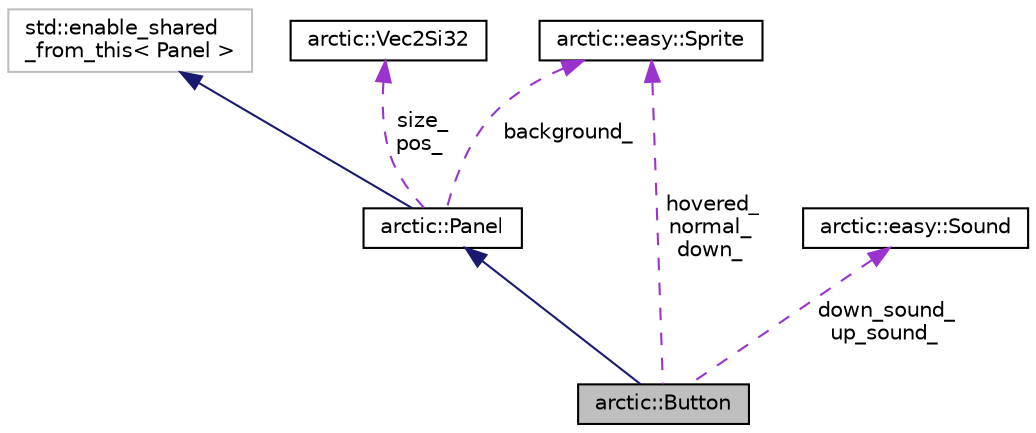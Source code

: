 digraph "arctic::Button"
{
 // LATEX_PDF_SIZE
  edge [fontname="Helvetica",fontsize="10",labelfontname="Helvetica",labelfontsize="10"];
  node [fontname="Helvetica",fontsize="10",shape=record];
  Node3 [label="arctic::Button",height=0.2,width=0.4,color="black", fillcolor="grey75", style="filled", fontcolor="black",tooltip=" "];
  Node4 -> Node3 [dir="back",color="midnightblue",fontsize="10",style="solid",fontname="Helvetica"];
  Node4 [label="arctic::Panel",height=0.2,width=0.4,color="black", fillcolor="white", style="filled",URL="$classarctic_1_1_panel.html",tooltip=" "];
  Node5 -> Node4 [dir="back",color="midnightblue",fontsize="10",style="solid",fontname="Helvetica"];
  Node5 [label="std::enable_shared\l_from_this\< Panel \>",height=0.2,width=0.4,color="grey75", fillcolor="white", style="filled",tooltip=" "];
  Node6 -> Node4 [dir="back",color="darkorchid3",fontsize="10",style="dashed",label=" size_\npos_" ,fontname="Helvetica"];
  Node6 [label="arctic::Vec2Si32",height=0.2,width=0.4,color="black", fillcolor="white", style="filled",URL="$structarctic_1_1_vec2_si32.html",tooltip=" "];
  Node7 -> Node4 [dir="back",color="darkorchid3",fontsize="10",style="dashed",label=" background_" ,fontname="Helvetica"];
  Node7 [label="arctic::easy::Sprite",height=0.2,width=0.4,color="black", fillcolor="white", style="filled",URL="$classarctic_1_1easy_1_1_sprite.html",tooltip=" "];
  Node8 -> Node3 [dir="back",color="darkorchid3",fontsize="10",style="dashed",label=" down_sound_\nup_sound_" ,fontname="Helvetica"];
  Node8 [label="arctic::easy::Sound",height=0.2,width=0.4,color="black", fillcolor="white", style="filled",URL="$classarctic_1_1easy_1_1_sound.html",tooltip=" "];
  Node7 -> Node3 [dir="back",color="darkorchid3",fontsize="10",style="dashed",label=" hovered_\nnormal_\ndown_" ,fontname="Helvetica"];
}
